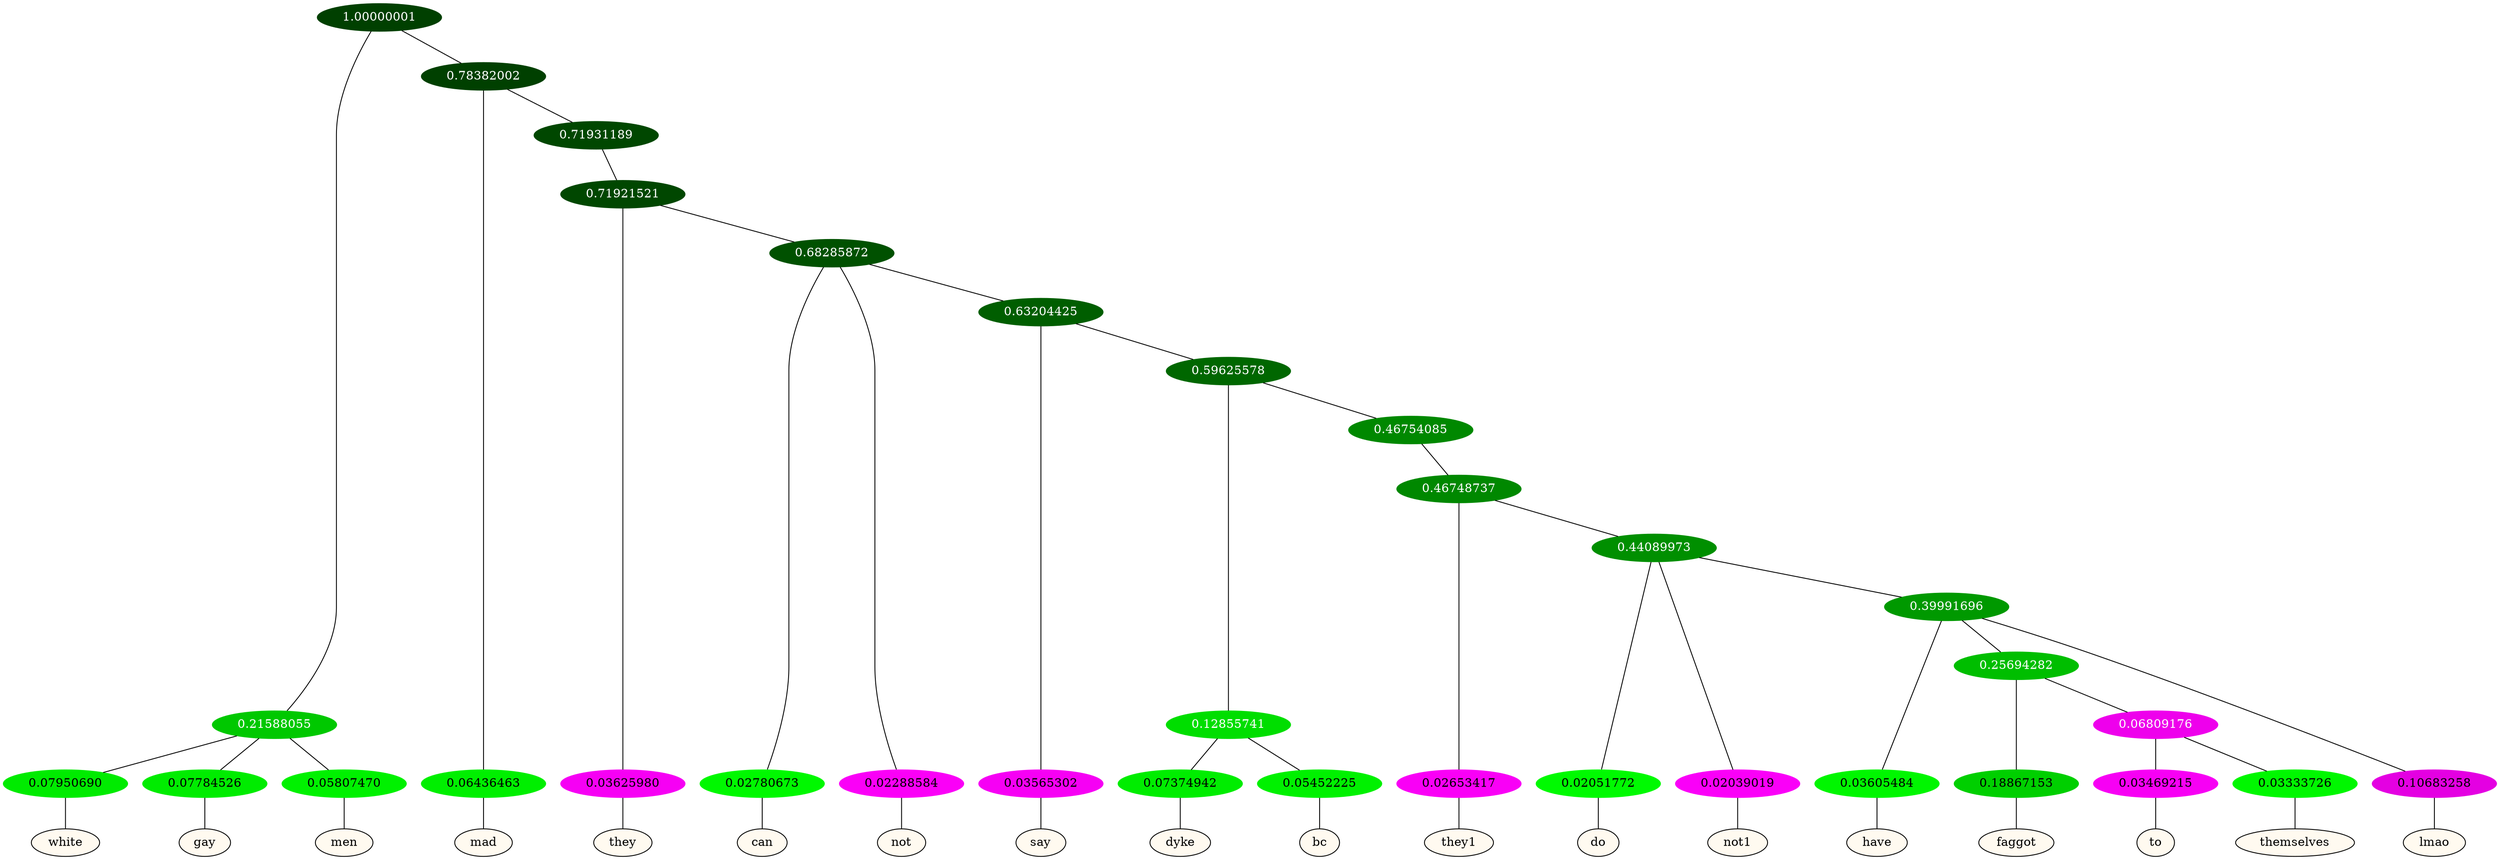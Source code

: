 graph {
	node [format=png height=0.15 nodesep=0.001 ordering=out overlap=prism overlap_scaling=0.01 ranksep=0.001 ratio=0.2 style=filled width=0.15]
	{
		rank=same
		a_w_3 [label=white color=black fillcolor=floralwhite style="filled,solid"]
		a_w_4 [label=gay color=black fillcolor=floralwhite style="filled,solid"]
		a_w_5 [label=men color=black fillcolor=floralwhite style="filled,solid"]
		a_w_6 [label=mad color=black fillcolor=floralwhite style="filled,solid"]
		a_w_9 [label=they color=black fillcolor=floralwhite style="filled,solid"]
		a_w_11 [label=can color=black fillcolor=floralwhite style="filled,solid"]
		a_w_12 [label=not color=black fillcolor=floralwhite style="filled,solid"]
		a_w_14 [label=say color=black fillcolor=floralwhite style="filled,solid"]
		a_w_18 [label=dyke color=black fillcolor=floralwhite style="filled,solid"]
		a_w_19 [label=bc color=black fillcolor=floralwhite style="filled,solid"]
		a_w_21 [label=they1 color=black fillcolor=floralwhite style="filled,solid"]
		a_w_23 [label=do color=black fillcolor=floralwhite style="filled,solid"]
		a_w_24 [label=not1 color=black fillcolor=floralwhite style="filled,solid"]
		a_w_26 [label=have color=black fillcolor=floralwhite style="filled,solid"]
		a_w_29 [label=faggot color=black fillcolor=floralwhite style="filled,solid"]
		a_w_31 [label=to color=black fillcolor=floralwhite style="filled,solid"]
		a_w_32 [label=themselves color=black fillcolor=floralwhite style="filled,solid"]
		a_w_28 [label=lmao color=black fillcolor=floralwhite style="filled,solid"]
	}
	a_n_3 -- a_w_3
	a_n_4 -- a_w_4
	a_n_5 -- a_w_5
	a_n_6 -- a_w_6
	a_n_9 -- a_w_9
	a_n_11 -- a_w_11
	a_n_12 -- a_w_12
	a_n_14 -- a_w_14
	a_n_18 -- a_w_18
	a_n_19 -- a_w_19
	a_n_21 -- a_w_21
	a_n_23 -- a_w_23
	a_n_24 -- a_w_24
	a_n_26 -- a_w_26
	a_n_29 -- a_w_29
	a_n_31 -- a_w_31
	a_n_32 -- a_w_32
	a_n_28 -- a_w_28
	{
		rank=same
		a_n_3 [label=0.07950690 color="0.334 1.000 0.920" fontcolor=black]
		a_n_4 [label=0.07784526 color="0.334 1.000 0.922" fontcolor=black]
		a_n_5 [label=0.05807470 color="0.334 1.000 0.942" fontcolor=black]
		a_n_6 [label=0.06436463 color="0.334 1.000 0.936" fontcolor=black]
		a_n_9 [label=0.03625980 color="0.835 1.000 0.964" fontcolor=black]
		a_n_11 [label=0.02780673 color="0.334 1.000 0.972" fontcolor=black]
		a_n_12 [label=0.02288584 color="0.835 1.000 0.977" fontcolor=black]
		a_n_14 [label=0.03565302 color="0.835 1.000 0.964" fontcolor=black]
		a_n_18 [label=0.07374942 color="0.334 1.000 0.926" fontcolor=black]
		a_n_19 [label=0.05452225 color="0.334 1.000 0.945" fontcolor=black]
		a_n_21 [label=0.02653417 color="0.835 1.000 0.973" fontcolor=black]
		a_n_23 [label=0.02051772 color="0.334 1.000 0.979" fontcolor=black]
		a_n_24 [label=0.02039019 color="0.835 1.000 0.980" fontcolor=black]
		a_n_26 [label=0.03605484 color="0.334 1.000 0.964" fontcolor=black]
		a_n_29 [label=0.18867153 color="0.334 1.000 0.811" fontcolor=black]
		a_n_31 [label=0.03469215 color="0.835 1.000 0.965" fontcolor=black]
		a_n_32 [label=0.03333726 color="0.334 1.000 0.967" fontcolor=black]
		a_n_28 [label=0.10683258 color="0.835 1.000 0.893" fontcolor=black]
	}
	a_n_0 [label=1.00000001 color="0.334 1.000 0.250" fontcolor=grey99]
	a_n_1 [label=0.21588055 color="0.334 1.000 0.784" fontcolor=grey99]
	a_n_0 -- a_n_1
	a_n_2 [label=0.78382002 color="0.334 1.000 0.250" fontcolor=grey99]
	a_n_0 -- a_n_2
	a_n_1 -- a_n_3
	a_n_1 -- a_n_4
	a_n_1 -- a_n_5
	a_n_2 -- a_n_6
	a_n_7 [label=0.71931189 color="0.334 1.000 0.281" fontcolor=grey99]
	a_n_2 -- a_n_7
	a_n_8 [label=0.71921521 color="0.334 1.000 0.281" fontcolor=grey99]
	a_n_7 -- a_n_8
	a_n_8 -- a_n_9
	a_n_10 [label=0.68285872 color="0.334 1.000 0.317" fontcolor=grey99]
	a_n_8 -- a_n_10
	a_n_10 -- a_n_11
	a_n_10 -- a_n_12
	a_n_13 [label=0.63204425 color="0.334 1.000 0.368" fontcolor=grey99]
	a_n_10 -- a_n_13
	a_n_13 -- a_n_14
	a_n_15 [label=0.59625578 color="0.334 1.000 0.404" fontcolor=grey99]
	a_n_13 -- a_n_15
	a_n_16 [label=0.12855741 color="0.334 1.000 0.871" fontcolor=grey99]
	a_n_15 -- a_n_16
	a_n_17 [label=0.46754085 color="0.334 1.000 0.532" fontcolor=grey99]
	a_n_15 -- a_n_17
	a_n_16 -- a_n_18
	a_n_16 -- a_n_19
	a_n_20 [label=0.46748737 color="0.334 1.000 0.533" fontcolor=grey99]
	a_n_17 -- a_n_20
	a_n_20 -- a_n_21
	a_n_22 [label=0.44089973 color="0.334 1.000 0.559" fontcolor=grey99]
	a_n_20 -- a_n_22
	a_n_22 -- a_n_23
	a_n_22 -- a_n_24
	a_n_25 [label=0.39991696 color="0.334 1.000 0.600" fontcolor=grey99]
	a_n_22 -- a_n_25
	a_n_25 -- a_n_26
	a_n_27 [label=0.25694282 color="0.334 1.000 0.743" fontcolor=grey99]
	a_n_25 -- a_n_27
	a_n_25 -- a_n_28
	a_n_27 -- a_n_29
	a_n_30 [label=0.06809176 color="0.835 1.000 0.932" fontcolor=grey99]
	a_n_27 -- a_n_30
	a_n_30 -- a_n_31
	a_n_30 -- a_n_32
}

